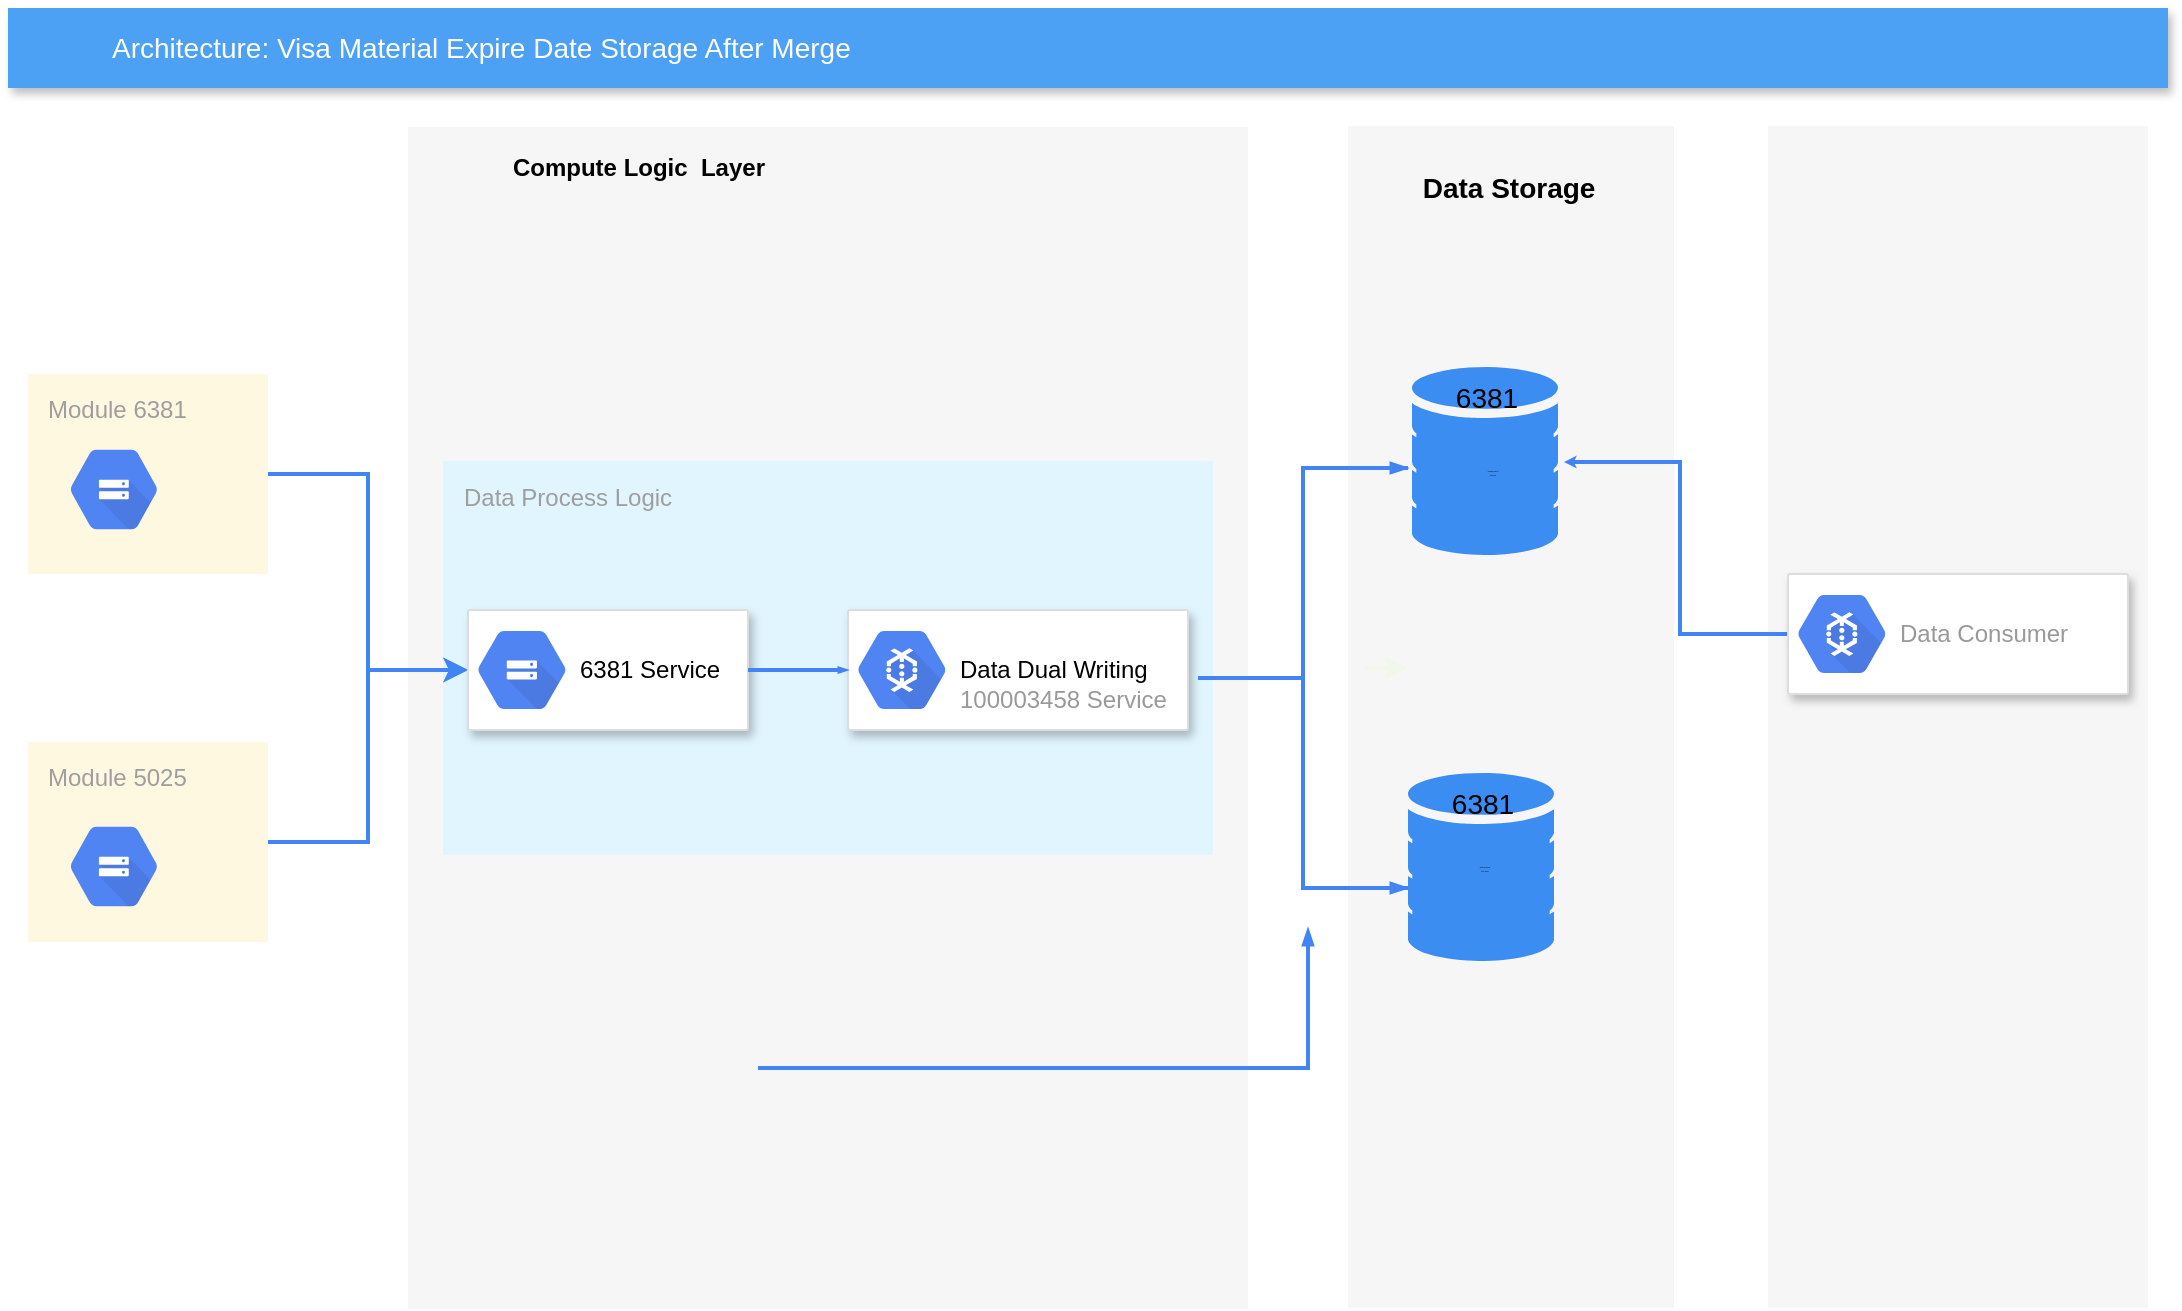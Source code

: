<mxfile version="10.7.9" type="github"><diagram id="f106602c-feb2-e66a-4537-3a34d633f6aa" name="Page-1"><mxGraphModel dx="1154" dy="685" grid="1" gridSize="10" guides="1" tooltips="1" connect="1" arrows="1" fold="1" page="1" pageScale="1" pageWidth="1169" pageHeight="827" background="#ffffff" math="0" shadow="0"><root><mxCell id="0"/><mxCell id="1" parent="0"/><mxCell id="14" value="" style="fillColor=#F6F6F6;strokeColor=none;shadow=0;gradientColor=none;fontSize=14;align=left;spacing=10;fontColor=#717171;9E9E9E;verticalAlign=top;spacingTop=-4;fontStyle=0;spacingLeft=40;html=1;" parent="1" vertex="1"><mxGeometry x="430" y="99.5" width="420" height="591" as="geometry"/></mxCell><mxCell id="711" value="Data Process Logic" style="rounded=1;absoluteArcSize=1;arcSize=2;html=1;strokeColor=none;gradientColor=none;shadow=0;dashed=0;strokeColor=none;fontSize=12;fontColor=#9E9E9E;align=left;verticalAlign=top;spacing=10;spacingTop=-4;fillColor=#E1F5FE;" parent="1" vertex="1"><mxGeometry x="447.5" y="266.5" width="385" height="197" as="geometry"/></mxCell><mxCell id="pkEz8_CbylNw-DoYnHBX-716" style="edgeStyle=orthogonalEdgeStyle;rounded=0;orthogonalLoop=1;jettySize=auto;html=1;entryX=0;entryY=0.5;entryDx=0;entryDy=0;strokeColor=#4284F3;strokeWidth=2;" edge="1" parent="1" source="705" target="697"><mxGeometry relative="1" as="geometry"/></mxCell><mxCell id="705" value="Module 6381" style="rounded=1;absoluteArcSize=1;arcSize=2;html=1;strokeColor=none;gradientColor=none;shadow=0;dashed=0;strokeColor=none;fontSize=12;fontColor=#9E9E9E;align=left;verticalAlign=top;spacing=10;spacingTop=-4;fillColor=#FFF8E1;" parent="1" vertex="1"><mxGeometry x="240" y="223" width="120" height="100" as="geometry"/></mxCell><mxCell id="pkEz8_CbylNw-DoYnHBX-718" style="edgeStyle=orthogonalEdgeStyle;rounded=0;orthogonalLoop=1;jettySize=auto;html=1;entryX=0;entryY=0.5;entryDx=0;entryDy=0;strokeColor=#4284F3;strokeWidth=2;" edge="1" parent="1" source="706" target="697"><mxGeometry relative="1" as="geometry"/></mxCell><mxCell id="706" value="Module 5025" style="rounded=1;absoluteArcSize=1;arcSize=2;html=1;strokeColor=none;gradientColor=none;shadow=0;dashed=0;strokeColor=none;fontSize=12;fontColor=#9E9E9E;align=left;verticalAlign=top;spacing=10;spacingTop=-4;fillColor=#FFF8E1;" parent="1" vertex="1"><mxGeometry x="240" y="407" width="120" height="100" as="geometry"/></mxCell><mxCell id="2" value="Architecture: Visa Material Expire Date Storage After Merge" style="fillColor=#4DA1F5;strokeColor=none;shadow=1;gradientColor=none;fontSize=14;align=left;spacingLeft=50;fontColor=#ffffff;html=1;" parent="1" vertex="1"><mxGeometry x="230" y="40" width="1080" height="40" as="geometry"/></mxCell><mxCell id="697" value="" style="strokeColor=#dddddd;fillColor=#ffffff;shadow=1;strokeWidth=1;rounded=1;absoluteArcSize=1;arcSize=2;fontSize=10;fontColor=#9E9E9E;align=center;html=1;" parent="1" vertex="1"><mxGeometry x="460" y="341" width="140" height="60" as="geometry"/></mxCell><mxCell id="698" value="&lt;font color=&quot;#000000&quot;&gt;6381 Service&lt;/font&gt;" style="dashed=0;connectable=0;html=1;fillColor=#5184F3;strokeColor=none;shape=mxgraph.gcp2.cloud_storage;part=1;labelPosition=right;verticalLabelPosition=middle;align=left;verticalAlign=middle;spacingLeft=5;fontColor=#999999;fontSize=12;" parent="697" vertex="1"><mxGeometry y="0.5" width="44" height="39" relative="1" as="geometry"><mxPoint x="5" y="-19.5" as="offset"/></mxGeometry></mxCell><mxCell id="703" value="" style="strokeColor=#dddddd;fillColor=#ffffff;shadow=1;strokeWidth=1;rounded=1;absoluteArcSize=1;arcSize=2;fontSize=10;fontColor=#9E9E9E;align=center;html=1;" parent="1" vertex="1"><mxGeometry x="650" y="341" width="170" height="60" as="geometry"/></mxCell><mxCell id="704" value="&lt;font color=&quot;#000000&quot;&gt;&lt;br&gt;Data Dual Writing&lt;/font&gt;&lt;br&gt;100003458 Service&lt;br&gt;" style="dashed=0;connectable=0;html=1;fillColor=#5184F3;strokeColor=none;shape=mxgraph.gcp2.cloud_dataflow;part=1;labelPosition=right;verticalLabelPosition=middle;align=left;verticalAlign=middle;spacingLeft=5;fontColor=#999999;fontSize=12;" parent="703" vertex="1"><mxGeometry y="0.5" width="44" height="39" relative="1" as="geometry"><mxPoint x="5" y="-19.5" as="offset"/></mxGeometry></mxCell><mxCell id="tytubGk3DfFVmSAcEP-b-719" value="" style="html=1;fillColor=#5184F3;strokeColor=none;verticalAlign=top;labelPosition=center;verticalLabelPosition=bottom;align=center;spacingTop=-6;fontSize=11;fontStyle=1;fontColor=#999999;shape=mxgraph.gcp2.hexIcon;prIcon=cloud_storage" parent="1" vertex="1"><mxGeometry x="250" y="251.5" width="66" height="58.5" as="geometry"/></mxCell><mxCell id="tytubGk3DfFVmSAcEP-b-720" value="" style="html=1;fillColor=#5184F3;strokeColor=none;verticalAlign=top;labelPosition=center;verticalLabelPosition=bottom;align=center;spacingTop=-6;fontSize=11;fontStyle=1;fontColor=#999999;shape=mxgraph.gcp2.hexIcon;prIcon=cloud_storage" parent="1" vertex="1"><mxGeometry x="250" y="440" width="66" height="58.5" as="geometry"/></mxCell><mxCell id="tytubGk3DfFVmSAcEP-b-724" value="&lt;div style=&quot;text-align: left&quot;&gt;&lt;br&gt;&lt;/div&gt;" style="fillColor=#F6F6F6;strokeColor=none;shadow=0;gradientColor=none;fontSize=14;align=left;spacing=10;fontColor=#717171;9E9E9E;verticalAlign=top;spacingTop=-4;fontStyle=0;spacingLeft=40;html=1;" parent="1" vertex="1"><mxGeometry x="900" y="99" width="163" height="591" as="geometry"/></mxCell><mxCell id="tytubGk3DfFVmSAcEP-b-725" value="&lt;b style=&quot;font-size: 14px;&quot;&gt;Data Storage&lt;/b&gt;" style="text;html=1;resizable=0;autosize=1;align=center;verticalAlign=middle;points=[];fillColor=none;strokeColor=none;rounded=0;fontSize=14;" parent="1" vertex="1"><mxGeometry x="935" y="120" width="90" height="20" as="geometry"/></mxCell><mxCell id="tytubGk3DfFVmSAcEP-b-751" value="Compute Logic&amp;nbsp; Layer" style="text;html=1;resizable=0;autosize=1;align=center;verticalAlign=middle;points=[];fillColor=none;strokeColor=none;rounded=0;fontSize=12;fontStyle=1" parent="1" vertex="1"><mxGeometry x="480" y="110" width="130" height="20" as="geometry"/></mxCell><mxCell id="tytubGk3DfFVmSAcEP-b-777" value="6381" style="html=1;aspect=fixed;strokeColor=none;shadow=0;align=center;verticalAlign=top;fillColor=#3B8DF1;shape=mxgraph.gcp2.database_2;fontSize=14;" parent="1" vertex="1"><mxGeometry x="930" y="422.5" width="73" height="94" as="geometry"/></mxCell><mxCell id="tytubGk3DfFVmSAcEP-b-779" value="6381" style="html=1;aspect=fixed;strokeColor=none;shadow=0;align=center;verticalAlign=top;fillColor=#3B8DF1;shape=mxgraph.gcp2.database_2;fontSize=14;" parent="1" vertex="1"><mxGeometry x="932" y="219.5" width="73" height="94" as="geometry"/></mxCell><mxCell id="tytubGk3DfFVmSAcEP-b-781" value="RealSource&lt;br&gt;MS SQL&lt;br&gt;" style="text;html=1;resizable=0;autosize=1;align=center;verticalAlign=middle;points=[];fillColor=none;strokeColor=none;rounded=0;fontSize=1;" parent="1" vertex="1"><mxGeometry x="932" y="464.5" width="71" height="10" as="geometry"/></mxCell><mxCell id="tytubGk3DfFVmSAcEP-b-782" value="&lt;font style=&quot;font-size: 1px&quot;&gt;PkgProduct&lt;br&gt;MySQL&lt;br&gt;&lt;/font&gt;" style="text;html=1;resizable=0;autosize=1;align=center;verticalAlign=middle;points=[];fillColor=none;strokeColor=none;rounded=0;fontSize=1;" parent="1" vertex="1"><mxGeometry x="932" y="266.5" width="80" height="10" as="geometry"/></mxCell><mxCell id="tytubGk3DfFVmSAcEP-b-806" style="edgeStyle=orthogonalEdgeStyle;rounded=0;orthogonalLoop=1;jettySize=auto;html=1;exitX=0.5;exitY=0;exitDx=0;exitDy=0;exitPerimeter=0;strokeColor=#F1F8E9;strokeWidth=2;fontSize=1;" parent="1" edge="1"><mxGeometry relative="1" as="geometry"><mxPoint x="930" y="370" as="targetPoint"/><mxPoint x="908" y="370" as="sourcePoint"/></mxGeometry></mxCell><mxCell id="tytubGk3DfFVmSAcEP-b-784" value="" style="edgeStyle=orthogonalEdgeStyle;fontSize=12;html=1;endArrow=blockThin;endFill=1;rounded=0;strokeWidth=2;endSize=4;startSize=4;dashed=0;strokeColor=#4284F3;exitX=1;exitY=0.5;exitDx=0;exitDy=0;entryX=0;entryY=0.5;entryDx=0;entryDy=0;" parent="1" target="tytubGk3DfFVmSAcEP-b-816" edge="1"><mxGeometry width="100" relative="1" as="geometry"><mxPoint x="605" y="570" as="sourcePoint"/><mxPoint x="880" y="500" as="targetPoint"/><Array as="points"><mxPoint x="630" y="570"/><mxPoint x="630" y="570"/></Array></mxGeometry></mxCell><mxCell id="pkEz8_CbylNw-DoYnHBX-720" value="" style="edgeStyle=orthogonalEdgeStyle;fontSize=12;html=1;endArrow=blockThin;endFill=1;rounded=0;strokeWidth=2;endSize=0;startSize=0;dashed=0;strokeColor=#4284F3;exitX=1;exitY=0.5;exitDx=0;exitDy=0;entryX=0;entryY=0.5;entryDx=0;entryDy=0;" edge="1" parent="1" source="697" target="703"><mxGeometry width="100" relative="1" as="geometry"><mxPoint x="530" y="220" as="sourcePoint"/><mxPoint x="630" y="220" as="targetPoint"/></mxGeometry></mxCell><mxCell id="pkEz8_CbylNw-DoYnHBX-722" value="" style="strokeWidth=2;html=1;shape=mxgraph.flowchart.annotation_2;align=left;pointerEvents=1;strokeColor=#4284F3;" vertex="1" parent="1"><mxGeometry x="825" y="270" width="105" height="210" as="geometry"/></mxCell><mxCell id="pkEz8_CbylNw-DoYnHBX-724" value="" style="edgeStyle=orthogonalEdgeStyle;fontSize=12;html=1;endArrow=blockThin;endFill=1;rounded=0;strokeWidth=2;endSize=4;startSize=4;dashed=0;strokeColor=#4284F3;" edge="1" parent="1"><mxGeometry width="100" relative="1" as="geometry"><mxPoint x="900" y="270" as="sourcePoint"/><mxPoint x="930" y="270" as="targetPoint"/></mxGeometry></mxCell><mxCell id="pkEz8_CbylNw-DoYnHBX-725" value="" style="edgeStyle=orthogonalEdgeStyle;fontSize=12;html=1;endArrow=blockThin;endFill=1;rounded=0;strokeWidth=2;endSize=4;startSize=4;dashed=0;strokeColor=#4284F3;" edge="1" parent="1"><mxGeometry width="100" relative="1" as="geometry"><mxPoint x="900" y="480" as="sourcePoint"/><mxPoint x="930" y="480" as="targetPoint"/></mxGeometry></mxCell><mxCell id="pkEz8_CbylNw-DoYnHBX-726" value="&lt;div style=&quot;text-align: left&quot;&gt;&lt;br&gt;&lt;/div&gt;" style="fillColor=#F6F6F6;strokeColor=none;shadow=0;gradientColor=none;fontSize=14;align=left;spacing=10;fontColor=#717171;9E9E9E;verticalAlign=top;spacingTop=-4;fontStyle=0;spacingLeft=40;html=1;" vertex="1" parent="1"><mxGeometry x="1110" y="99" width="190" height="591" as="geometry"/></mxCell><mxCell id="pkEz8_CbylNw-DoYnHBX-732" style="edgeStyle=orthogonalEdgeStyle;rounded=0;orthogonalLoop=1;jettySize=auto;html=1;entryX=0.95;entryY=0.05;entryDx=0;entryDy=0;entryPerimeter=0;startSize=0;endSize=0;strokeColor=#4284F3;strokeWidth=2;" edge="1" parent="1" source="pkEz8_CbylNw-DoYnHBX-728" target="tytubGk3DfFVmSAcEP-b-782"><mxGeometry relative="1" as="geometry"><Array as="points"><mxPoint x="1066" y="353"/><mxPoint x="1066" y="267"/></Array></mxGeometry></mxCell><mxCell id="pkEz8_CbylNw-DoYnHBX-728" value="" style="strokeColor=#dddddd;fillColor=#ffffff;shadow=1;strokeWidth=1;rounded=1;absoluteArcSize=1;arcSize=2;fontSize=10;fontColor=#9E9E9E;align=center;html=1;" vertex="1" parent="1"><mxGeometry x="1120" y="323" width="170" height="60" as="geometry"/></mxCell><mxCell id="pkEz8_CbylNw-DoYnHBX-729" value="Data Consumer" style="dashed=0;connectable=0;html=1;fillColor=#5184F3;strokeColor=none;shape=mxgraph.gcp2.cloud_dataflow;part=1;labelPosition=right;verticalLabelPosition=middle;align=left;verticalAlign=middle;spacingLeft=5;fontColor=#999999;fontSize=12;" vertex="1" parent="pkEz8_CbylNw-DoYnHBX-728"><mxGeometry y="0.5" width="44" height="39" relative="1" as="geometry"><mxPoint x="5" y="-19.5" as="offset"/></mxGeometry></mxCell></root></mxGraphModel></diagram></mxfile>